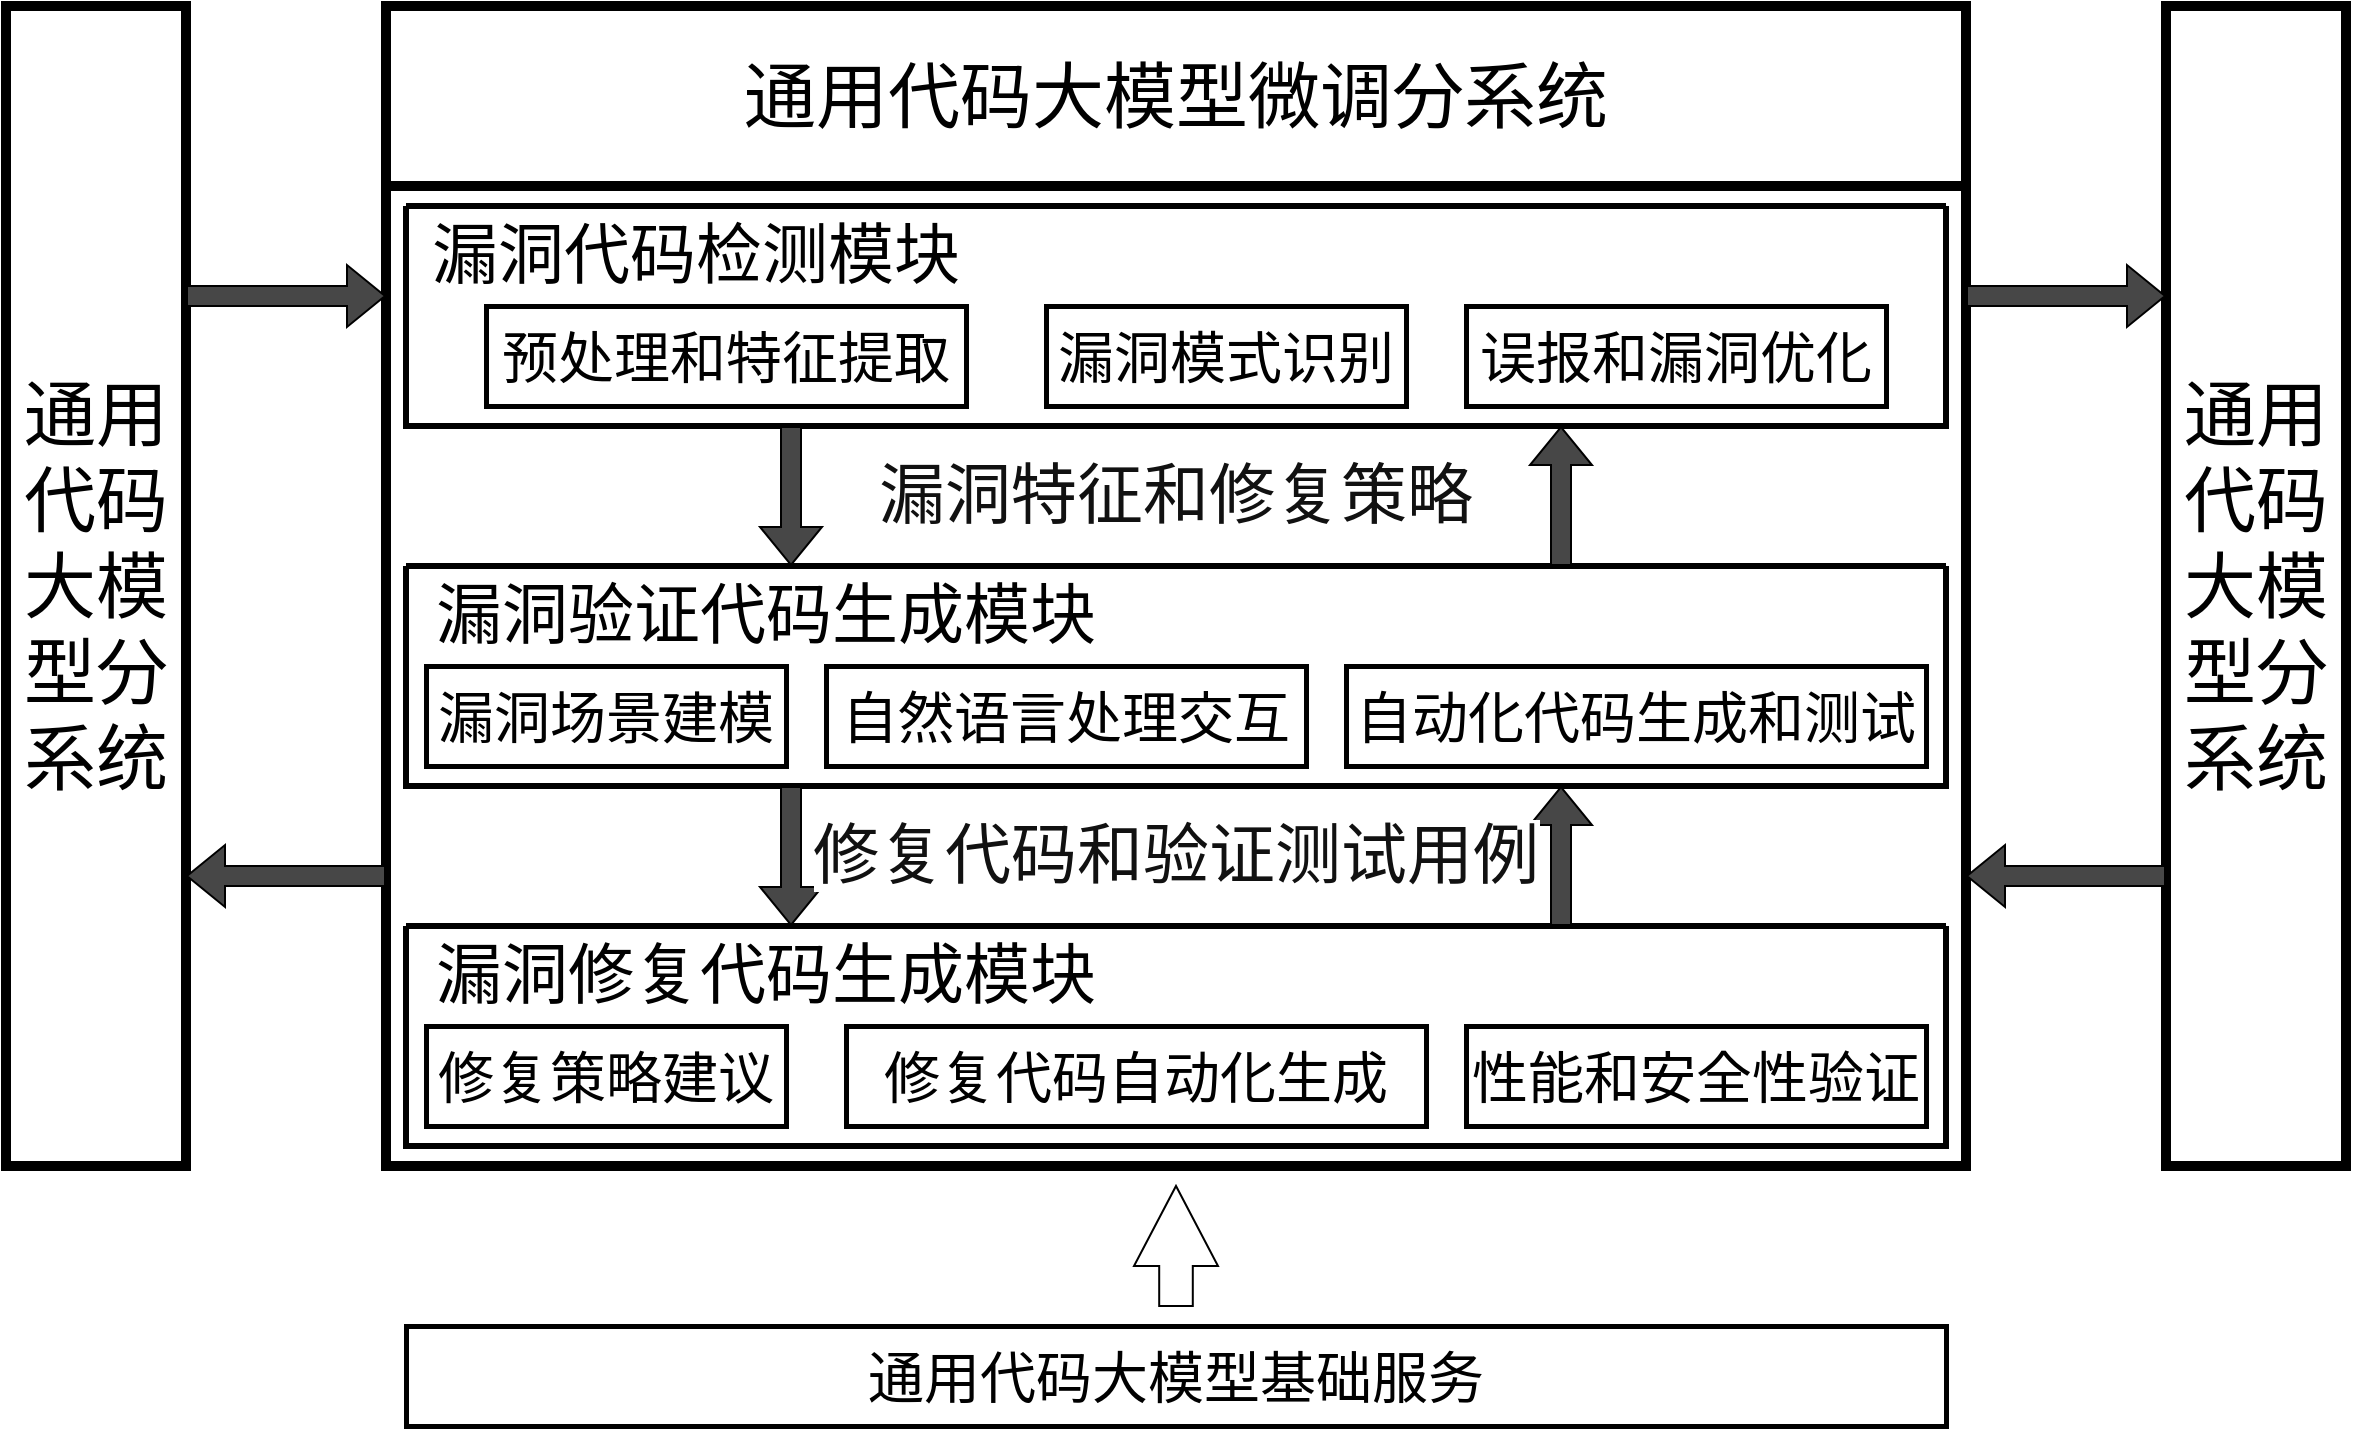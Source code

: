 <mxfile version="24.3.1" type="github">
  <diagram name="第 1 页" id="t0DqELkXgMo1yK1vmhEP">
    <mxGraphModel dx="973" dy="700" grid="1" gridSize="10" guides="1" tooltips="1" connect="1" arrows="1" fold="1" page="1" pageScale="1" pageWidth="827" pageHeight="1169" math="0" shadow="0">
      <root>
        <mxCell id="0" />
        <mxCell id="1" parent="0" />
        <mxCell id="w5uutKhLg4fIQeWmkBKa-53" value="通用代码大模型分系统" style="rounded=0;whiteSpace=wrap;html=1;fillColor=none;strokeWidth=5;fontSize=36;" vertex="1" parent="1">
          <mxGeometry x="40" y="160" width="90" height="580" as="geometry" />
        </mxCell>
        <mxCell id="w5uutKhLg4fIQeWmkBKa-55" value="&lt;font style=&quot;font-size: 36px; font-weight: normal;&quot;&gt;通用代码大模型微调分系统&lt;/font&gt;" style="swimlane;whiteSpace=wrap;html=1;fontSize=5;strokeWidth=5;startSize=90;" vertex="1" parent="1">
          <mxGeometry x="230" y="160" width="790" height="580" as="geometry" />
        </mxCell>
        <mxCell id="w5uutKhLg4fIQeWmkBKa-61" value="" style="swimlane;startSize=0;fillColor=none;strokeWidth=3;" vertex="1" parent="w5uutKhLg4fIQeWmkBKa-55">
          <mxGeometry x="10" y="460" width="770" height="110" as="geometry" />
        </mxCell>
        <mxCell id="w5uutKhLg4fIQeWmkBKa-4" value="&lt;font face=&quot;Times New Roman&quot; style=&quot;font-size: 28px;&quot;&gt;修复策略建议&lt;/font&gt;" style="rounded=0;whiteSpace=wrap;html=1;fillColor=none;strokeWidth=2.5;fontFamily=宋体;fontSize=33;" vertex="1" parent="w5uutKhLg4fIQeWmkBKa-61">
          <mxGeometry x="10" y="50" width="180" height="50" as="geometry" />
        </mxCell>
        <mxCell id="w5uutKhLg4fIQeWmkBKa-59" value="&lt;font face=&quot;Times New Roman&quot; style=&quot;font-size: 28px;&quot;&gt;修复代码自动化生成&lt;/font&gt;" style="rounded=0;whiteSpace=wrap;html=1;fillColor=none;strokeWidth=2.5;fontFamily=宋体;fontSize=33;" vertex="1" parent="w5uutKhLg4fIQeWmkBKa-61">
          <mxGeometry x="220" y="50" width="290" height="50" as="geometry" />
        </mxCell>
        <mxCell id="w5uutKhLg4fIQeWmkBKa-60" value="&lt;font face=&quot;Times New Roman&quot; style=&quot;font-size: 28px;&quot;&gt;性能和安全性验证&lt;/font&gt;" style="rounded=0;whiteSpace=wrap;html=1;fillColor=none;strokeWidth=2.5;fontFamily=宋体;fontSize=33;" vertex="1" parent="w5uutKhLg4fIQeWmkBKa-61">
          <mxGeometry x="530" y="50" width="230" height="50" as="geometry" />
        </mxCell>
        <mxCell id="w5uutKhLg4fIQeWmkBKa-2" value="漏洞修复代码生成模块" style="text;html=1;align=center;verticalAlign=middle;whiteSpace=wrap;rounded=0;fontFamily=宋体;fontSize=33;" vertex="1" parent="w5uutKhLg4fIQeWmkBKa-61">
          <mxGeometry x="10" width="340" height="50" as="geometry" />
        </mxCell>
        <mxCell id="w5uutKhLg4fIQeWmkBKa-62" value="" style="swimlane;startSize=0;fillColor=none;strokeWidth=3;" vertex="1" parent="w5uutKhLg4fIQeWmkBKa-55">
          <mxGeometry x="10" y="280" width="770" height="110" as="geometry" />
        </mxCell>
        <mxCell id="w5uutKhLg4fIQeWmkBKa-63" value="&lt;font face=&quot;Times New Roman&quot; style=&quot;font-size: 28px;&quot;&gt;漏洞场景建模&lt;/font&gt;" style="rounded=0;whiteSpace=wrap;html=1;fillColor=none;strokeWidth=2.5;fontFamily=宋体;fontSize=33;" vertex="1" parent="w5uutKhLg4fIQeWmkBKa-62">
          <mxGeometry x="10" y="50" width="180" height="50" as="geometry" />
        </mxCell>
        <mxCell id="w5uutKhLg4fIQeWmkBKa-64" value="&lt;font face=&quot;Times New Roman&quot; style=&quot;font-size: 28px;&quot;&gt;自然语言处理交互&lt;/font&gt;" style="rounded=0;whiteSpace=wrap;html=1;fillColor=none;strokeWidth=2.5;fontFamily=宋体;fontSize=33;" vertex="1" parent="w5uutKhLg4fIQeWmkBKa-62">
          <mxGeometry x="210" y="50" width="240" height="50" as="geometry" />
        </mxCell>
        <mxCell id="w5uutKhLg4fIQeWmkBKa-65" value="&lt;font face=&quot;Times New Roman&quot; style=&quot;font-size: 28px;&quot;&gt;自动化代码生成和测试&lt;/font&gt;" style="rounded=0;whiteSpace=wrap;html=1;fillColor=none;strokeWidth=2.5;fontFamily=宋体;fontSize=33;" vertex="1" parent="w5uutKhLg4fIQeWmkBKa-62">
          <mxGeometry x="470" y="50" width="290" height="50" as="geometry" />
        </mxCell>
        <mxCell id="w5uutKhLg4fIQeWmkBKa-66" value="漏洞验证代码生成模块" style="text;html=1;align=center;verticalAlign=middle;whiteSpace=wrap;rounded=0;fontFamily=宋体;fontSize=33;" vertex="1" parent="w5uutKhLg4fIQeWmkBKa-62">
          <mxGeometry x="10" width="340" height="50" as="geometry" />
        </mxCell>
        <mxCell id="w5uutKhLg4fIQeWmkBKa-67" value="" style="swimlane;startSize=0;fillColor=none;strokeWidth=3;" vertex="1" parent="w5uutKhLg4fIQeWmkBKa-55">
          <mxGeometry x="10" y="100" width="770" height="110" as="geometry" />
        </mxCell>
        <mxCell id="w5uutKhLg4fIQeWmkBKa-68" value="&lt;font face=&quot;Times New Roman&quot; style=&quot;font-size: 28px;&quot;&gt;预处理和特征提取&lt;/font&gt;" style="rounded=0;whiteSpace=wrap;html=1;fillColor=none;strokeWidth=2.5;fontFamily=宋体;fontSize=33;" vertex="1" parent="w5uutKhLg4fIQeWmkBKa-67">
          <mxGeometry x="40" y="50" width="240" height="50" as="geometry" />
        </mxCell>
        <mxCell id="w5uutKhLg4fIQeWmkBKa-69" value="&lt;font face=&quot;Times New Roman&quot; style=&quot;font-size: 28px;&quot;&gt;漏洞模式识别&lt;/font&gt;" style="rounded=0;whiteSpace=wrap;html=1;fillColor=none;strokeWidth=2.5;fontFamily=宋体;fontSize=33;" vertex="1" parent="w5uutKhLg4fIQeWmkBKa-67">
          <mxGeometry x="320" y="50" width="180" height="50" as="geometry" />
        </mxCell>
        <mxCell id="w5uutKhLg4fIQeWmkBKa-70" value="&lt;font face=&quot;Times New Roman&quot; style=&quot;font-size: 28px;&quot;&gt;误报和漏洞优化&lt;/font&gt;" style="rounded=0;whiteSpace=wrap;html=1;fillColor=none;strokeWidth=2.5;fontFamily=宋体;fontSize=33;" vertex="1" parent="w5uutKhLg4fIQeWmkBKa-67">
          <mxGeometry x="530" y="50" width="210" height="50" as="geometry" />
        </mxCell>
        <mxCell id="w5uutKhLg4fIQeWmkBKa-71" value="漏洞代码检测模块" style="text;html=1;align=center;verticalAlign=middle;whiteSpace=wrap;rounded=0;fontFamily=宋体;fontSize=33;" vertex="1" parent="w5uutKhLg4fIQeWmkBKa-67">
          <mxGeometry x="10" width="270" height="50" as="geometry" />
        </mxCell>
        <mxCell id="w5uutKhLg4fIQeWmkBKa-74" value="" style="shape=flexArrow;endArrow=classic;html=1;rounded=0;entryX=0.75;entryY=1;entryDx=0;entryDy=0;exitX=0.75;exitY=0;exitDx=0;exitDy=0;fillColor=#474747;" edge="1" parent="w5uutKhLg4fIQeWmkBKa-55" source="w5uutKhLg4fIQeWmkBKa-62" target="w5uutKhLg4fIQeWmkBKa-67">
          <mxGeometry width="50" height="50" relative="1" as="geometry">
            <mxPoint x="596" y="280" as="sourcePoint" />
            <mxPoint x="596.42" y="209.89" as="targetPoint" />
          </mxGeometry>
        </mxCell>
        <mxCell id="w5uutKhLg4fIQeWmkBKa-75" value="" style="shape=flexArrow;endArrow=classic;html=1;rounded=0;entryX=0.75;entryY=1;entryDx=0;entryDy=0;exitX=0.75;exitY=0;exitDx=0;exitDy=0;fillColor=#474747;" edge="1" parent="w5uutKhLg4fIQeWmkBKa-55" source="w5uutKhLg4fIQeWmkBKa-61" target="w5uutKhLg4fIQeWmkBKa-62">
          <mxGeometry width="50" height="50" relative="1" as="geometry">
            <mxPoint x="597" y="460.11" as="sourcePoint" />
            <mxPoint x="597.42" y="390" as="targetPoint" />
          </mxGeometry>
        </mxCell>
        <mxCell id="w5uutKhLg4fIQeWmkBKa-76" value="" style="shape=flexArrow;endArrow=classic;html=1;rounded=0;entryX=0.25;entryY=0;entryDx=0;entryDy=0;exitX=0.25;exitY=1;exitDx=0;exitDy=0;fillColor=#474747;" edge="1" parent="w5uutKhLg4fIQeWmkBKa-55" source="w5uutKhLg4fIQeWmkBKa-67" target="w5uutKhLg4fIQeWmkBKa-62">
          <mxGeometry width="50" height="50" relative="1" as="geometry">
            <mxPoint x="184" y="280" as="sourcePoint" />
            <mxPoint x="184.42" y="209.89" as="targetPoint" />
          </mxGeometry>
        </mxCell>
        <mxCell id="w5uutKhLg4fIQeWmkBKa-77" value="" style="shape=flexArrow;endArrow=classic;html=1;rounded=0;entryX=0.25;entryY=0;entryDx=0;entryDy=0;exitX=0.25;exitY=1;exitDx=0;exitDy=0;fillColor=#474747;" edge="1" parent="w5uutKhLg4fIQeWmkBKa-55" source="w5uutKhLg4fIQeWmkBKa-62" target="w5uutKhLg4fIQeWmkBKa-61">
          <mxGeometry width="50" height="50" relative="1" as="geometry">
            <mxPoint x="200" y="389.5" as="sourcePoint" />
            <mxPoint x="201" y="459.5" as="targetPoint" />
          </mxGeometry>
        </mxCell>
        <mxCell id="w5uutKhLg4fIQeWmkBKa-78" value="&lt;span style=&quot;color: rgb(17, 17, 17); text-align: start; background-color: rgb(255, 255, 255); font-size: 33px;&quot;&gt;&lt;font style=&quot;font-size: 33px;&quot;&gt;漏洞特征和修复策略&lt;/font&gt;&lt;/span&gt;" style="text;html=1;align=center;verticalAlign=middle;whiteSpace=wrap;rounded=0;fontFamily=宋体;fontSize=33;" vertex="1" parent="w5uutKhLg4fIQeWmkBKa-55">
          <mxGeometry x="230" y="220" width="330" height="50" as="geometry" />
        </mxCell>
        <mxCell id="w5uutKhLg4fIQeWmkBKa-79" value="&lt;span style=&quot;color: rgb(17, 17, 17); font-size: 33px; text-align: start; background-color: rgb(255, 255, 255);&quot;&gt;修复代码和验证测试用例&lt;/span&gt;" style="text;html=1;align=center;verticalAlign=middle;whiteSpace=wrap;rounded=0;fontFamily=宋体;fontSize=33;" vertex="1" parent="w5uutKhLg4fIQeWmkBKa-55">
          <mxGeometry x="210" y="400" width="370" height="50" as="geometry" />
        </mxCell>
        <mxCell id="w5uutKhLg4fIQeWmkBKa-81" value="&lt;font face=&quot;Times New Roman&quot; style=&quot;font-size: 28px;&quot;&gt;通用代码大模型基础服务&lt;/font&gt;" style="rounded=0;whiteSpace=wrap;html=1;fillColor=none;strokeWidth=2.5;fontFamily=宋体;fontSize=33;" vertex="1" parent="1">
          <mxGeometry x="240" y="820" width="770" height="50" as="geometry" />
        </mxCell>
        <mxCell id="w5uutKhLg4fIQeWmkBKa-82" value="" style="html=1;shadow=0;dashed=0;align=center;verticalAlign=middle;shape=mxgraph.arrows2.arrow;dy=0.6;dx=40;direction=north;notch=0;" vertex="1" parent="1">
          <mxGeometry x="604" y="750" width="42" height="60" as="geometry" />
        </mxCell>
        <mxCell id="w5uutKhLg4fIQeWmkBKa-83" value="通用代码大模型分系统" style="rounded=0;whiteSpace=wrap;html=1;fillColor=none;strokeWidth=5;fontSize=36;" vertex="1" parent="1">
          <mxGeometry x="1120" y="160" width="90" height="580" as="geometry" />
        </mxCell>
        <mxCell id="w5uutKhLg4fIQeWmkBKa-84" value="" style="shape=flexArrow;endArrow=classic;html=1;rounded=0;exitX=1;exitY=0.25;exitDx=0;exitDy=0;fillColor=#474747;entryX=0;entryY=0.25;entryDx=0;entryDy=0;" edge="1" parent="1" source="w5uutKhLg4fIQeWmkBKa-53" target="w5uutKhLg4fIQeWmkBKa-55">
          <mxGeometry width="50" height="50" relative="1" as="geometry">
            <mxPoint x="130" y="280" as="sourcePoint" />
            <mxPoint x="230" y="280" as="targetPoint" />
          </mxGeometry>
        </mxCell>
        <mxCell id="w5uutKhLg4fIQeWmkBKa-85" value="" style="shape=flexArrow;endArrow=classic;html=1;rounded=0;exitX=0;exitY=0.75;exitDx=0;exitDy=0;fillColor=#474747;entryX=1;entryY=0.75;entryDx=0;entryDy=0;" edge="1" parent="1" source="w5uutKhLg4fIQeWmkBKa-55" target="w5uutKhLg4fIQeWmkBKa-53">
          <mxGeometry width="50" height="50" relative="1" as="geometry">
            <mxPoint x="190" y="585" as="sourcePoint" />
            <mxPoint x="290" y="585" as="targetPoint" />
          </mxGeometry>
        </mxCell>
        <mxCell id="w5uutKhLg4fIQeWmkBKa-86" value="" style="shape=flexArrow;endArrow=classic;html=1;rounded=0;exitX=1;exitY=0.25;exitDx=0;exitDy=0;fillColor=#474747;entryX=0;entryY=0.25;entryDx=0;entryDy=0;" edge="1" parent="1" source="w5uutKhLg4fIQeWmkBKa-55" target="w5uutKhLg4fIQeWmkBKa-83">
          <mxGeometry width="50" height="50" relative="1" as="geometry">
            <mxPoint x="1030" y="300" as="sourcePoint" />
            <mxPoint x="1130" y="300" as="targetPoint" />
          </mxGeometry>
        </mxCell>
        <mxCell id="w5uutKhLg4fIQeWmkBKa-87" value="" style="shape=flexArrow;endArrow=classic;html=1;rounded=0;fillColor=#474747;entryX=1;entryY=0.75;entryDx=0;entryDy=0;exitX=0;exitY=0.75;exitDx=0;exitDy=0;" edge="1" parent="1" source="w5uutKhLg4fIQeWmkBKa-83" target="w5uutKhLg4fIQeWmkBKa-55">
          <mxGeometry width="50" height="50" relative="1" as="geometry">
            <mxPoint x="1040" y="585" as="sourcePoint" />
            <mxPoint x="1090" y="580" as="targetPoint" />
          </mxGeometry>
        </mxCell>
      </root>
    </mxGraphModel>
  </diagram>
</mxfile>
